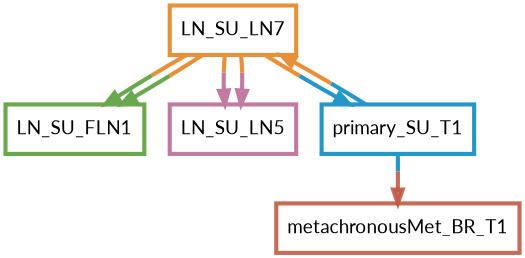 digraph  {
dpi=600;size=3.5;
LN_SU_FLN1 [color="#6aa84fff", fillcolor=white, fontname=Lato, penwidth="3.0", shape=box];
LN_SU_LN5 [color="#c27ba0ff", fillcolor=white, fontname=Lato, penwidth="3.0", shape=box];
LN_SU_LN7 [color="#e69138ff", fillcolor=white, fontname=Lato, penwidth="3.0", shape=box];
metachronousMet_BR_T1 [color="#be5742e1", fillcolor=white, fontname=Lato, penwidth="3.0", shape=box];
primary_SU_T1 [color="#2496c8ff", fillcolor=white, fontname=Lato, penwidth="3.0", shape=box];
LN_SU_LN7 -> LN_SU_FLN1  [color="#e69138ff;0.5:#6aa84fff", key=0, penwidth=3];
LN_SU_LN7 -> LN_SU_FLN1  [color="#e69138ff;0.5:#6aa84fff", key=1, penwidth=3];
LN_SU_LN7 -> LN_SU_LN5  [color="#e69138ff;0.5:#c27ba0ff", key=0, penwidth=3];
LN_SU_LN7 -> LN_SU_LN5  [color="#e69138ff;0.5:#c27ba0ff", key=1, penwidth=3];
LN_SU_LN7 -> primary_SU_T1  [color="#e69138ff;0.5:#2496c8ff", key=0, penwidth=3];
primary_SU_T1 -> LN_SU_LN7  [color="#2496c8ff;0.5:#e69138ff", key=0, penwidth=3];
primary_SU_T1 -> metachronousMet_BR_T1  [color="#2496c8ff;0.5:#be5742e1", key=0, penwidth=3];
}
